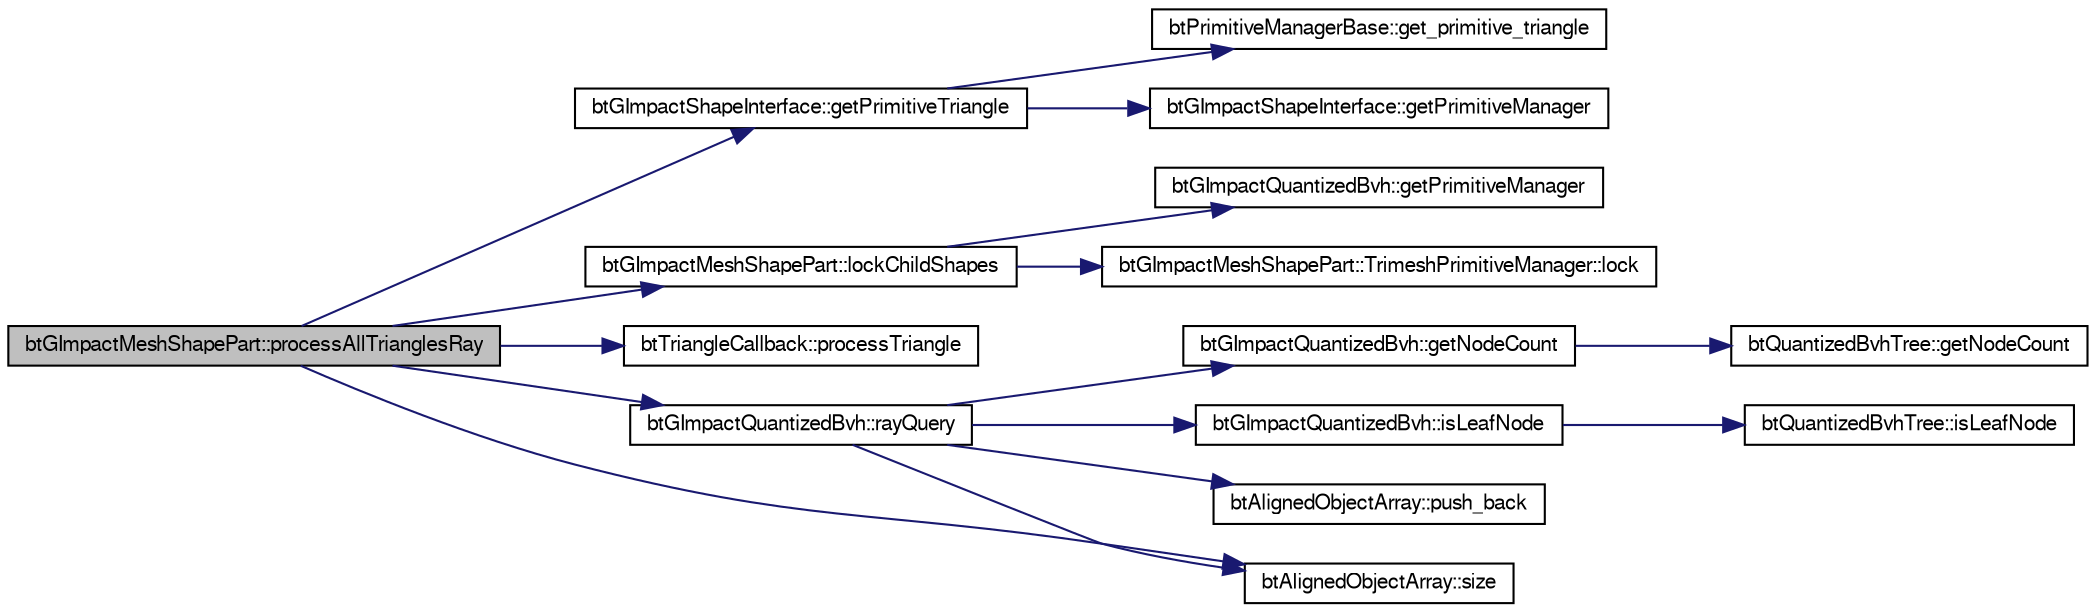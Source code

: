 digraph G
{
  bgcolor="transparent";
  edge [fontname="FreeSans",fontsize=10,labelfontname="FreeSans",labelfontsize=10];
  node [fontname="FreeSans",fontsize=10,shape=record];
  rankdir=LR;
  Node1 [label="btGImpactMeshShapePart::processAllTrianglesRay",height=0.2,width=0.4,color="black", fillcolor="grey75", style="filled" fontcolor="black"];
  Node1 -> Node2 [color="midnightblue",fontsize=10,style="solid"];
  Node2 [label="btGImpactShapeInterface::getPrimitiveTriangle",height=0.2,width=0.4,color="black",URL="$classbt_g_impact_shape_interface.html#8b5c48d7831cebf1099b8c983cb3f149",tooltip="if this trimesh"];
  Node2 -> Node3 [color="midnightblue",fontsize=10,style="solid"];
  Node3 [label="btPrimitiveManagerBase::get_primitive_triangle",height=0.2,width=0.4,color="black",URL="$classbt_primitive_manager_base.html#2eb95b960e4259da38c5ee4ac080fdf7",tooltip="retrieves only the points of the triangle, and the collision margin"];
  Node2 -> Node4 [color="midnightblue",fontsize=10,style="solid"];
  Node4 [label="btGImpactShapeInterface::getPrimitiveManager",height=0.2,width=0.4,color="black",URL="$classbt_g_impact_shape_interface.html#291328e80a5f22cffc50924ebb90040a",tooltip="Obtains the primitive manager."];
  Node1 -> Node5 [color="midnightblue",fontsize=10,style="solid"];
  Node5 [label="btGImpactMeshShapePart::lockChildShapes",height=0.2,width=0.4,color="black",URL="$classbt_g_impact_mesh_shape_part.html#9204e51eefb25e0733cef4791c937f28",tooltip="call when reading child shapes"];
  Node5 -> Node6 [color="midnightblue",fontsize=10,style="solid"];
  Node6 [label="btGImpactQuantizedBvh::getPrimitiveManager",height=0.2,width=0.4,color="black",URL="$classbt_g_impact_quantized_bvh.html#8954b68cdc557ffab6c4c0361cea109a"];
  Node5 -> Node7 [color="midnightblue",fontsize=10,style="solid"];
  Node7 [label="btGImpactMeshShapePart::TrimeshPrimitiveManager::lock",height=0.2,width=0.4,color="black",URL="$classbt_g_impact_mesh_shape_part_1_1_trimesh_primitive_manager.html#48a013e72b76f832638a54326a7cc709"];
  Node1 -> Node8 [color="midnightblue",fontsize=10,style="solid"];
  Node8 [label="btTriangleCallback::processTriangle",height=0.2,width=0.4,color="black",URL="$classbt_triangle_callback.html#3850755f2c1fd71c4ca5877db1e6f891"];
  Node1 -> Node9 [color="midnightblue",fontsize=10,style="solid"];
  Node9 [label="btGImpactQuantizedBvh::rayQuery",height=0.2,width=0.4,color="black",URL="$classbt_g_impact_quantized_bvh.html#284ae5b0d5e813bb0bcc02d76cff8b1b",tooltip="returns the indices of the primitives in the m_primitive_manager"];
  Node9 -> Node10 [color="midnightblue",fontsize=10,style="solid"];
  Node10 [label="btGImpactQuantizedBvh::getNodeCount",height=0.2,width=0.4,color="black",URL="$classbt_g_impact_quantized_bvh.html#5ffe3a11330ab3bce0d6eaffb9b3f689",tooltip="node count"];
  Node10 -> Node11 [color="midnightblue",fontsize=10,style="solid"];
  Node11 [label="btQuantizedBvhTree::getNodeCount",height=0.2,width=0.4,color="black",URL="$classbt_quantized_bvh_tree.html#8f8b4acde8a974cb57d9d19b37009100",tooltip="node count"];
  Node9 -> Node12 [color="midnightblue",fontsize=10,style="solid"];
  Node12 [label="btGImpactQuantizedBvh::isLeafNode",height=0.2,width=0.4,color="black",URL="$classbt_g_impact_quantized_bvh.html#2c4d9b99bc0e575b3f02e9cefda1fb18",tooltip="tells if the node is a leaf"];
  Node12 -> Node13 [color="midnightblue",fontsize=10,style="solid"];
  Node13 [label="btQuantizedBvhTree::isLeafNode",height=0.2,width=0.4,color="black",URL="$classbt_quantized_bvh_tree.html#004ff2bf4b2ef3d80d0e01a2ab249e5d",tooltip="tells if the node is a leaf"];
  Node9 -> Node14 [color="midnightblue",fontsize=10,style="solid"];
  Node14 [label="btAlignedObjectArray::push_back",height=0.2,width=0.4,color="black",URL="$classbt_aligned_object_array.html#d61e10166e2c00f487095d3482b9edd1"];
  Node9 -> Node15 [color="midnightblue",fontsize=10,style="solid"];
  Node15 [label="btAlignedObjectArray::size",height=0.2,width=0.4,color="black",URL="$classbt_aligned_object_array.html#6bdd14c7599ecb95e8d83dd5a715f9b7",tooltip="return the number of elements in the array"];
  Node1 -> Node15 [color="midnightblue",fontsize=10,style="solid"];
}
